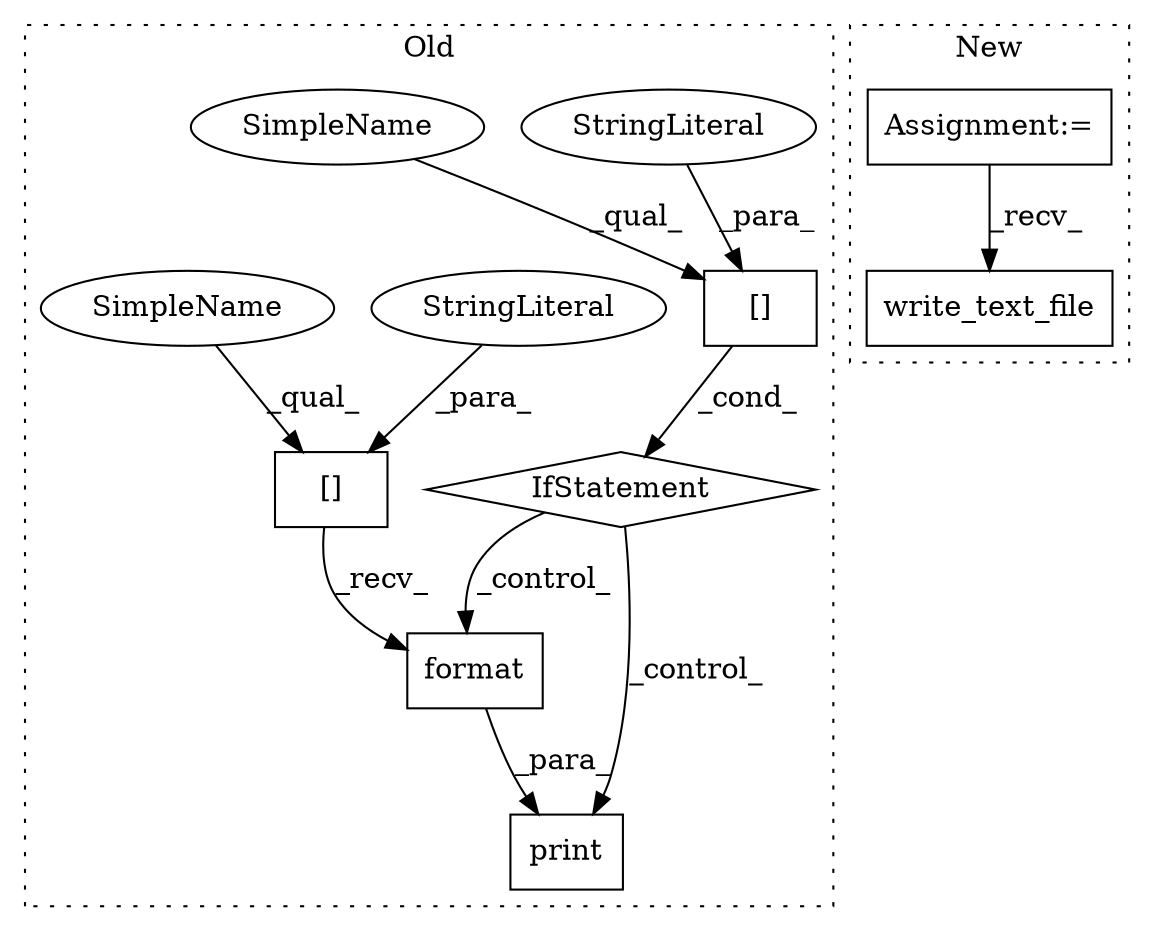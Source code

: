 digraph G {
subgraph cluster0 {
1 [label="format" a="32" s="21446,21470" l="7,1" shape="box"];
3 [label="print" a="32" s="21413,21471" l="6,1" shape="box"];
4 [label="[]" a="2" s="21384,21402" l="9,1" shape="box"];
5 [label="[]" a="2" s="21419,21444" l="9,1" shape="box"];
6 [label="IfStatement" a="25" s="21380,21403" l="4,2" shape="diamond"];
7 [label="StringLiteral" a="45" s="21393" l="9" shape="ellipse"];
8 [label="StringLiteral" a="45" s="21428" l="16" shape="ellipse"];
10 [label="SimpleName" a="42" s="21384" l="8" shape="ellipse"];
11 [label="SimpleName" a="42" s="21419" l="8" shape="ellipse"];
label = "Old";
style="dotted";
}
subgraph cluster1 {
2 [label="write_text_file" a="32" s="20952,20989" l="16,1" shape="box"];
9 [label="Assignment:=" a="7" s="17595" l="4" shape="box"];
label = "New";
style="dotted";
}
1 -> 3 [label="_para_"];
4 -> 6 [label="_cond_"];
5 -> 1 [label="_recv_"];
6 -> 1 [label="_control_"];
6 -> 3 [label="_control_"];
7 -> 4 [label="_para_"];
8 -> 5 [label="_para_"];
9 -> 2 [label="_recv_"];
10 -> 4 [label="_qual_"];
11 -> 5 [label="_qual_"];
}
